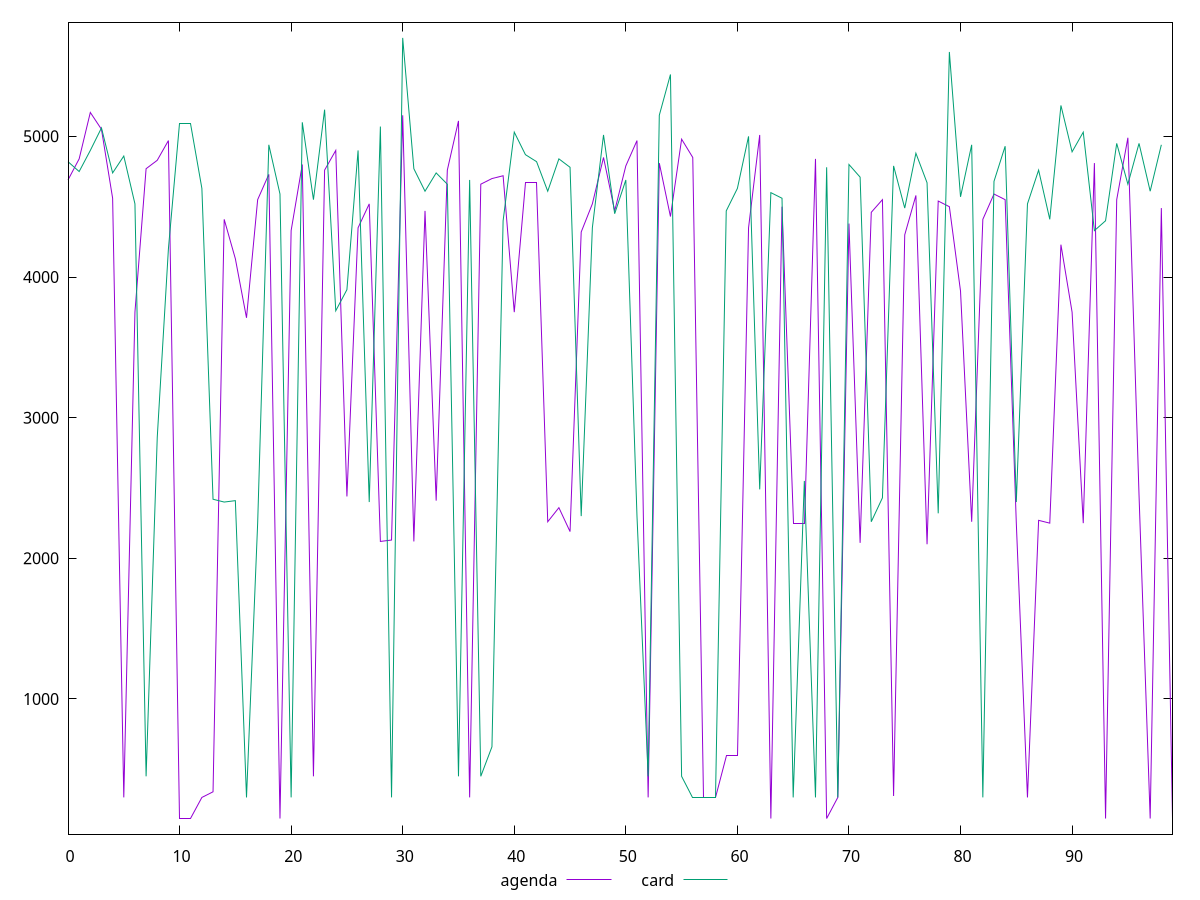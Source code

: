 reset

$agenda <<EOF
0 4690
1 4840
2 5170
3 5050
4 4560
5 300
6 3750
7 4770
8 4830
9 4970
10 150
11 150
12 300
13 340
14 4410
15 4130
16 3710
17 4550
18 4730
19 150
20 4330
21 4800
22 450
23 4760
24 4900
25 2440
26 4350
27 4520
28 2120
29 2130
30 5150
31 2120
32 4470
33 2410
34 4760
35 5110
36 300
37 4660
38 4700
39 4720
40 3750
41 4670
42 4670
43 2260
44 2360
45 2190
46 4320
47 4520
48 4850
49 4470
50 4790
51 4970
52 300
53 4810
54 4430
55 4980
56 4850
57 300
58 300
59 600
60 600
61 4350
62 5010
63 150
64 4500
65 2250
66 2250
67 4840
68 150
69 300
70 4380
71 2110
72 4460
73 4550
74 310
75 4300
76 4580
77 2100
78 4540
79 4500
80 3900
81 2260
82 4410
83 4590
84 4550
85 2250
86 300
87 2270
88 2250
89 4230
90 3750
91 2250
92 4810
93 150
94 4550
95 4990
96 2450
97 150
98 4490
99 150
EOF

$card <<EOF
0 4820
1 4750
2 4900
3 5060
4 4740
5 4860
6 4520
7 450
8 2860
9 4200
10 5090
11 5090
12 4630
13 2420
14 2400
15 2410
16 300
17 2250
18 4940
19 4590
20 300
21 5100
22 4550
23 5190
24 3760
25 3910
26 4900
27 2400
28 5070
29 300
30 5700
31 4770
32 4610
33 4740
34 4660
35 450
36 4690
37 450
38 660
39 4400
40 5030
41 4870
42 4820
43 4610
44 4840
45 4780
46 2300
47 4350
48 5010
49 4450
50 4690
51 2300
52 450
53 5150
54 5440
55 450
56 300
57 300
58 300
59 4470
60 4630
61 5000
62 2490
63 4600
64 4560
65 300
66 2550
67 300
68 4780
69 300
70 4800
71 4710
72 2260
73 2430
74 4790
75 4490
76 4880
77 4670
78 2320
79 5600
80 4570
81 4940
82 300
83 4680
84 4930
85 2400
86 4520
87 4760
88 4410
89 5220
90 4890
91 5030
92 4330
93 4400
94 4950
95 4660
96 4950
97 4610
98 4940
EOF

set key outside below
set xrange [0:99]
set yrange [39:5811]
set trange [39:5811]
set terminal svg size 640, 520 enhanced background rgb 'white'
set output "reports/report_00027_2021-02-24T12-40-31.850Z/uses-text-compression/comparison/line/1_vs_2.svg"

plot $agenda title "agenda" with line, \
     $card title "card" with line

reset
